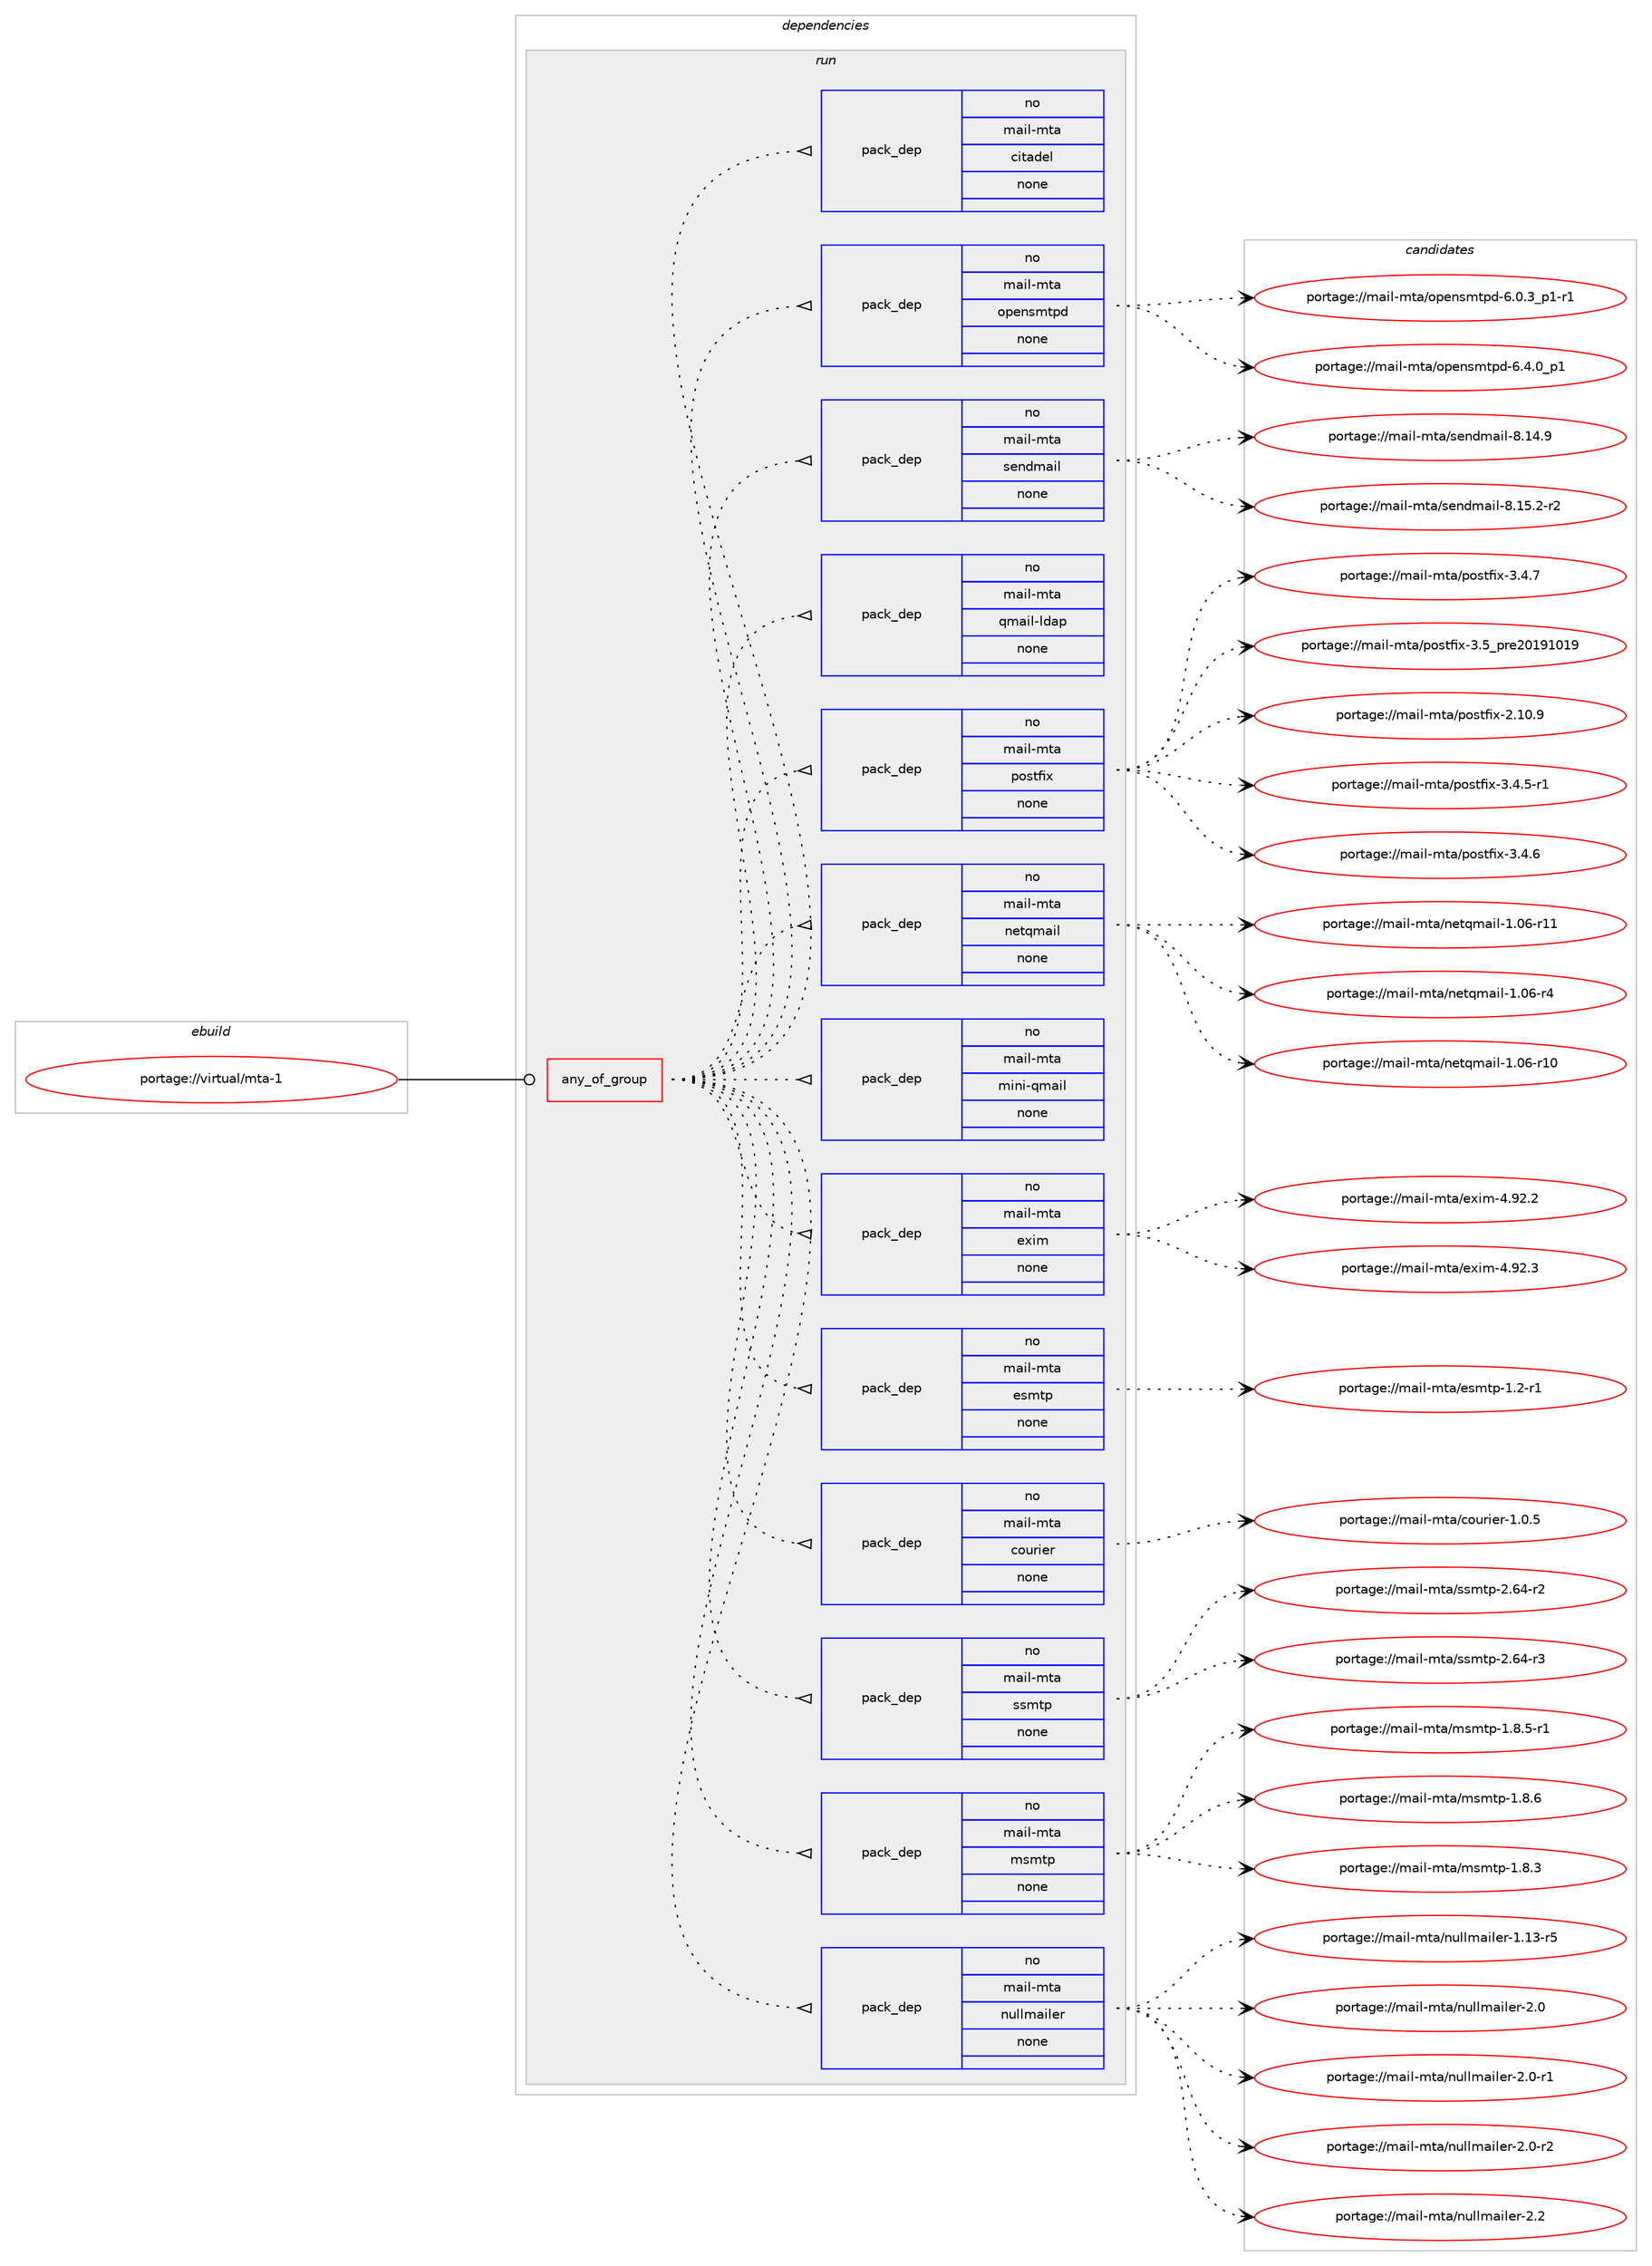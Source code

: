 digraph prolog {

# *************
# Graph options
# *************

newrank=true;
concentrate=true;
compound=true;
graph [rankdir=LR,fontname=Helvetica,fontsize=10,ranksep=1.5];#, ranksep=2.5, nodesep=0.2];
edge  [arrowhead=vee];
node  [fontname=Helvetica,fontsize=10];

# **********
# The ebuild
# **********

subgraph cluster_leftcol {
color=gray;
rank=same;
label=<<i>ebuild</i>>;
id [label="portage://virtual/mta-1", color=red, width=4, href="../virtual/mta-1.svg"];
}

# ****************
# The dependencies
# ****************

subgraph cluster_midcol {
color=gray;
label=<<i>dependencies</i>>;
subgraph cluster_compile {
fillcolor="#eeeeee";
style=filled;
label=<<i>compile</i>>;
}
subgraph cluster_compileandrun {
fillcolor="#eeeeee";
style=filled;
label=<<i>compile and run</i>>;
}
subgraph cluster_run {
fillcolor="#eeeeee";
style=filled;
label=<<i>run</i>>;
subgraph any7160 {
dependency434052 [label=<<TABLE BORDER="0" CELLBORDER="1" CELLSPACING="0" CELLPADDING="4"><TR><TD CELLPADDING="10">any_of_group</TD></TR></TABLE>>, shape=none, color=red];subgraph pack321666 {
dependency434053 [label=<<TABLE BORDER="0" CELLBORDER="1" CELLSPACING="0" CELLPADDING="4" WIDTH="220"><TR><TD ROWSPAN="6" CELLPADDING="30">pack_dep</TD></TR><TR><TD WIDTH="110">no</TD></TR><TR><TD>mail-mta</TD></TR><TR><TD>nullmailer</TD></TR><TR><TD>none</TD></TR><TR><TD></TD></TR></TABLE>>, shape=none, color=blue];
}
dependency434052:e -> dependency434053:w [weight=20,style="dotted",arrowhead="oinv"];
subgraph pack321667 {
dependency434054 [label=<<TABLE BORDER="0" CELLBORDER="1" CELLSPACING="0" CELLPADDING="4" WIDTH="220"><TR><TD ROWSPAN="6" CELLPADDING="30">pack_dep</TD></TR><TR><TD WIDTH="110">no</TD></TR><TR><TD>mail-mta</TD></TR><TR><TD>msmtp</TD></TR><TR><TD>none</TD></TR><TR><TD></TD></TR></TABLE>>, shape=none, color=blue];
}
dependency434052:e -> dependency434054:w [weight=20,style="dotted",arrowhead="oinv"];
subgraph pack321668 {
dependency434055 [label=<<TABLE BORDER="0" CELLBORDER="1" CELLSPACING="0" CELLPADDING="4" WIDTH="220"><TR><TD ROWSPAN="6" CELLPADDING="30">pack_dep</TD></TR><TR><TD WIDTH="110">no</TD></TR><TR><TD>mail-mta</TD></TR><TR><TD>ssmtp</TD></TR><TR><TD>none</TD></TR><TR><TD></TD></TR></TABLE>>, shape=none, color=blue];
}
dependency434052:e -> dependency434055:w [weight=20,style="dotted",arrowhead="oinv"];
subgraph pack321669 {
dependency434056 [label=<<TABLE BORDER="0" CELLBORDER="1" CELLSPACING="0" CELLPADDING="4" WIDTH="220"><TR><TD ROWSPAN="6" CELLPADDING="30">pack_dep</TD></TR><TR><TD WIDTH="110">no</TD></TR><TR><TD>mail-mta</TD></TR><TR><TD>courier</TD></TR><TR><TD>none</TD></TR><TR><TD></TD></TR></TABLE>>, shape=none, color=blue];
}
dependency434052:e -> dependency434056:w [weight=20,style="dotted",arrowhead="oinv"];
subgraph pack321670 {
dependency434057 [label=<<TABLE BORDER="0" CELLBORDER="1" CELLSPACING="0" CELLPADDING="4" WIDTH="220"><TR><TD ROWSPAN="6" CELLPADDING="30">pack_dep</TD></TR><TR><TD WIDTH="110">no</TD></TR><TR><TD>mail-mta</TD></TR><TR><TD>esmtp</TD></TR><TR><TD>none</TD></TR><TR><TD></TD></TR></TABLE>>, shape=none, color=blue];
}
dependency434052:e -> dependency434057:w [weight=20,style="dotted",arrowhead="oinv"];
subgraph pack321671 {
dependency434058 [label=<<TABLE BORDER="0" CELLBORDER="1" CELLSPACING="0" CELLPADDING="4" WIDTH="220"><TR><TD ROWSPAN="6" CELLPADDING="30">pack_dep</TD></TR><TR><TD WIDTH="110">no</TD></TR><TR><TD>mail-mta</TD></TR><TR><TD>exim</TD></TR><TR><TD>none</TD></TR><TR><TD></TD></TR></TABLE>>, shape=none, color=blue];
}
dependency434052:e -> dependency434058:w [weight=20,style="dotted",arrowhead="oinv"];
subgraph pack321672 {
dependency434059 [label=<<TABLE BORDER="0" CELLBORDER="1" CELLSPACING="0" CELLPADDING="4" WIDTH="220"><TR><TD ROWSPAN="6" CELLPADDING="30">pack_dep</TD></TR><TR><TD WIDTH="110">no</TD></TR><TR><TD>mail-mta</TD></TR><TR><TD>mini-qmail</TD></TR><TR><TD>none</TD></TR><TR><TD></TD></TR></TABLE>>, shape=none, color=blue];
}
dependency434052:e -> dependency434059:w [weight=20,style="dotted",arrowhead="oinv"];
subgraph pack321673 {
dependency434060 [label=<<TABLE BORDER="0" CELLBORDER="1" CELLSPACING="0" CELLPADDING="4" WIDTH="220"><TR><TD ROWSPAN="6" CELLPADDING="30">pack_dep</TD></TR><TR><TD WIDTH="110">no</TD></TR><TR><TD>mail-mta</TD></TR><TR><TD>netqmail</TD></TR><TR><TD>none</TD></TR><TR><TD></TD></TR></TABLE>>, shape=none, color=blue];
}
dependency434052:e -> dependency434060:w [weight=20,style="dotted",arrowhead="oinv"];
subgraph pack321674 {
dependency434061 [label=<<TABLE BORDER="0" CELLBORDER="1" CELLSPACING="0" CELLPADDING="4" WIDTH="220"><TR><TD ROWSPAN="6" CELLPADDING="30">pack_dep</TD></TR><TR><TD WIDTH="110">no</TD></TR><TR><TD>mail-mta</TD></TR><TR><TD>postfix</TD></TR><TR><TD>none</TD></TR><TR><TD></TD></TR></TABLE>>, shape=none, color=blue];
}
dependency434052:e -> dependency434061:w [weight=20,style="dotted",arrowhead="oinv"];
subgraph pack321675 {
dependency434062 [label=<<TABLE BORDER="0" CELLBORDER="1" CELLSPACING="0" CELLPADDING="4" WIDTH="220"><TR><TD ROWSPAN="6" CELLPADDING="30">pack_dep</TD></TR><TR><TD WIDTH="110">no</TD></TR><TR><TD>mail-mta</TD></TR><TR><TD>qmail-ldap</TD></TR><TR><TD>none</TD></TR><TR><TD></TD></TR></TABLE>>, shape=none, color=blue];
}
dependency434052:e -> dependency434062:w [weight=20,style="dotted",arrowhead="oinv"];
subgraph pack321676 {
dependency434063 [label=<<TABLE BORDER="0" CELLBORDER="1" CELLSPACING="0" CELLPADDING="4" WIDTH="220"><TR><TD ROWSPAN="6" CELLPADDING="30">pack_dep</TD></TR><TR><TD WIDTH="110">no</TD></TR><TR><TD>mail-mta</TD></TR><TR><TD>sendmail</TD></TR><TR><TD>none</TD></TR><TR><TD></TD></TR></TABLE>>, shape=none, color=blue];
}
dependency434052:e -> dependency434063:w [weight=20,style="dotted",arrowhead="oinv"];
subgraph pack321677 {
dependency434064 [label=<<TABLE BORDER="0" CELLBORDER="1" CELLSPACING="0" CELLPADDING="4" WIDTH="220"><TR><TD ROWSPAN="6" CELLPADDING="30">pack_dep</TD></TR><TR><TD WIDTH="110">no</TD></TR><TR><TD>mail-mta</TD></TR><TR><TD>opensmtpd</TD></TR><TR><TD>none</TD></TR><TR><TD></TD></TR></TABLE>>, shape=none, color=blue];
}
dependency434052:e -> dependency434064:w [weight=20,style="dotted",arrowhead="oinv"];
subgraph pack321678 {
dependency434065 [label=<<TABLE BORDER="0" CELLBORDER="1" CELLSPACING="0" CELLPADDING="4" WIDTH="220"><TR><TD ROWSPAN="6" CELLPADDING="30">pack_dep</TD></TR><TR><TD WIDTH="110">no</TD></TR><TR><TD>mail-mta</TD></TR><TR><TD>citadel</TD></TR><TR><TD>none</TD></TR><TR><TD></TD></TR></TABLE>>, shape=none, color=blue];
}
dependency434052:e -> dependency434065:w [weight=20,style="dotted",arrowhead="oinv"];
}
id:e -> dependency434052:w [weight=20,style="solid",arrowhead="odot"];
}
}

# **************
# The candidates
# **************

subgraph cluster_choices {
rank=same;
color=gray;
label=<<i>candidates</i>>;

subgraph choice321666 {
color=black;
nodesep=1;
choiceportage109971051084510911697471101171081081099710510810111445494649514511453 [label="portage://mail-mta/nullmailer-1.13-r5", color=red, width=4,href="../mail-mta/nullmailer-1.13-r5.svg"];
choiceportage109971051084510911697471101171081081099710510810111445504648 [label="portage://mail-mta/nullmailer-2.0", color=red, width=4,href="../mail-mta/nullmailer-2.0.svg"];
choiceportage1099710510845109116974711011710810810997105108101114455046484511449 [label="portage://mail-mta/nullmailer-2.0-r1", color=red, width=4,href="../mail-mta/nullmailer-2.0-r1.svg"];
choiceportage1099710510845109116974711011710810810997105108101114455046484511450 [label="portage://mail-mta/nullmailer-2.0-r2", color=red, width=4,href="../mail-mta/nullmailer-2.0-r2.svg"];
choiceportage109971051084510911697471101171081081099710510810111445504650 [label="portage://mail-mta/nullmailer-2.2", color=red, width=4,href="../mail-mta/nullmailer-2.2.svg"];
dependency434053:e -> choiceportage109971051084510911697471101171081081099710510810111445494649514511453:w [style=dotted,weight="100"];
dependency434053:e -> choiceportage109971051084510911697471101171081081099710510810111445504648:w [style=dotted,weight="100"];
dependency434053:e -> choiceportage1099710510845109116974711011710810810997105108101114455046484511449:w [style=dotted,weight="100"];
dependency434053:e -> choiceportage1099710510845109116974711011710810810997105108101114455046484511450:w [style=dotted,weight="100"];
dependency434053:e -> choiceportage109971051084510911697471101171081081099710510810111445504650:w [style=dotted,weight="100"];
}
subgraph choice321667 {
color=black;
nodesep=1;
choiceportage10997105108451091169747109115109116112454946564651 [label="portage://mail-mta/msmtp-1.8.3", color=red, width=4,href="../mail-mta/msmtp-1.8.3.svg"];
choiceportage109971051084510911697471091151091161124549465646534511449 [label="portage://mail-mta/msmtp-1.8.5-r1", color=red, width=4,href="../mail-mta/msmtp-1.8.5-r1.svg"];
choiceportage10997105108451091169747109115109116112454946564654 [label="portage://mail-mta/msmtp-1.8.6", color=red, width=4,href="../mail-mta/msmtp-1.8.6.svg"];
dependency434054:e -> choiceportage10997105108451091169747109115109116112454946564651:w [style=dotted,weight="100"];
dependency434054:e -> choiceportage109971051084510911697471091151091161124549465646534511449:w [style=dotted,weight="100"];
dependency434054:e -> choiceportage10997105108451091169747109115109116112454946564654:w [style=dotted,weight="100"];
}
subgraph choice321668 {
color=black;
nodesep=1;
choiceportage1099710510845109116974711511510911611245504654524511450 [label="portage://mail-mta/ssmtp-2.64-r2", color=red, width=4,href="../mail-mta/ssmtp-2.64-r2.svg"];
choiceportage1099710510845109116974711511510911611245504654524511451 [label="portage://mail-mta/ssmtp-2.64-r3", color=red, width=4,href="../mail-mta/ssmtp-2.64-r3.svg"];
dependency434055:e -> choiceportage1099710510845109116974711511510911611245504654524511450:w [style=dotted,weight="100"];
dependency434055:e -> choiceportage1099710510845109116974711511510911611245504654524511451:w [style=dotted,weight="100"];
}
subgraph choice321669 {
color=black;
nodesep=1;
choiceportage1099710510845109116974799111117114105101114454946484653 [label="portage://mail-mta/courier-1.0.5", color=red, width=4,href="../mail-mta/courier-1.0.5.svg"];
dependency434056:e -> choiceportage1099710510845109116974799111117114105101114454946484653:w [style=dotted,weight="100"];
}
subgraph choice321670 {
color=black;
nodesep=1;
choiceportage10997105108451091169747101115109116112454946504511449 [label="portage://mail-mta/esmtp-1.2-r1", color=red, width=4,href="../mail-mta/esmtp-1.2-r1.svg"];
dependency434057:e -> choiceportage10997105108451091169747101115109116112454946504511449:w [style=dotted,weight="100"];
}
subgraph choice321671 {
color=black;
nodesep=1;
choiceportage1099710510845109116974710112010510945524657504650 [label="portage://mail-mta/exim-4.92.2", color=red, width=4,href="../mail-mta/exim-4.92.2.svg"];
choiceportage1099710510845109116974710112010510945524657504651 [label="portage://mail-mta/exim-4.92.3", color=red, width=4,href="../mail-mta/exim-4.92.3.svg"];
dependency434058:e -> choiceportage1099710510845109116974710112010510945524657504650:w [style=dotted,weight="100"];
dependency434058:e -> choiceportage1099710510845109116974710112010510945524657504651:w [style=dotted,weight="100"];
}
subgraph choice321672 {
color=black;
nodesep=1;
}
subgraph choice321673 {
color=black;
nodesep=1;
choiceportage10997105108451091169747110101116113109971051084549464854451144948 [label="portage://mail-mta/netqmail-1.06-r10", color=red, width=4,href="../mail-mta/netqmail-1.06-r10.svg"];
choiceportage10997105108451091169747110101116113109971051084549464854451144949 [label="portage://mail-mta/netqmail-1.06-r11", color=red, width=4,href="../mail-mta/netqmail-1.06-r11.svg"];
choiceportage109971051084510911697471101011161131099710510845494648544511452 [label="portage://mail-mta/netqmail-1.06-r4", color=red, width=4,href="../mail-mta/netqmail-1.06-r4.svg"];
dependency434060:e -> choiceportage10997105108451091169747110101116113109971051084549464854451144948:w [style=dotted,weight="100"];
dependency434060:e -> choiceportage10997105108451091169747110101116113109971051084549464854451144949:w [style=dotted,weight="100"];
dependency434060:e -> choiceportage109971051084510911697471101011161131099710510845494648544511452:w [style=dotted,weight="100"];
}
subgraph choice321674 {
color=black;
nodesep=1;
choiceportage1099710510845109116974711211111511610210512045504649484657 [label="portage://mail-mta/postfix-2.10.9", color=red, width=4,href="../mail-mta/postfix-2.10.9.svg"];
choiceportage109971051084510911697471121111151161021051204551465246534511449 [label="portage://mail-mta/postfix-3.4.5-r1", color=red, width=4,href="../mail-mta/postfix-3.4.5-r1.svg"];
choiceportage10997105108451091169747112111115116102105120455146524654 [label="portage://mail-mta/postfix-3.4.6", color=red, width=4,href="../mail-mta/postfix-3.4.6.svg"];
choiceportage10997105108451091169747112111115116102105120455146524655 [label="portage://mail-mta/postfix-3.4.7", color=red, width=4,href="../mail-mta/postfix-3.4.7.svg"];
choiceportage1099710510845109116974711211111511610210512045514653951121141015048495749484957 [label="portage://mail-mta/postfix-3.5_pre20191019", color=red, width=4,href="../mail-mta/postfix-3.5_pre20191019.svg"];
dependency434061:e -> choiceportage1099710510845109116974711211111511610210512045504649484657:w [style=dotted,weight="100"];
dependency434061:e -> choiceportage109971051084510911697471121111151161021051204551465246534511449:w [style=dotted,weight="100"];
dependency434061:e -> choiceportage10997105108451091169747112111115116102105120455146524654:w [style=dotted,weight="100"];
dependency434061:e -> choiceportage10997105108451091169747112111115116102105120455146524655:w [style=dotted,weight="100"];
dependency434061:e -> choiceportage1099710510845109116974711211111511610210512045514653951121141015048495749484957:w [style=dotted,weight="100"];
}
subgraph choice321675 {
color=black;
nodesep=1;
}
subgraph choice321676 {
color=black;
nodesep=1;
choiceportage109971051084510911697471151011101001099710510845564649524657 [label="portage://mail-mta/sendmail-8.14.9", color=red, width=4,href="../mail-mta/sendmail-8.14.9.svg"];
choiceportage1099710510845109116974711510111010010997105108455646495346504511450 [label="portage://mail-mta/sendmail-8.15.2-r2", color=red, width=4,href="../mail-mta/sendmail-8.15.2-r2.svg"];
dependency434063:e -> choiceportage109971051084510911697471151011101001099710510845564649524657:w [style=dotted,weight="100"];
dependency434063:e -> choiceportage1099710510845109116974711510111010010997105108455646495346504511450:w [style=dotted,weight="100"];
}
subgraph choice321677 {
color=black;
nodesep=1;
choiceportage1099710510845109116974711111210111011510911611210045544648465195112494511449 [label="portage://mail-mta/opensmtpd-6.0.3_p1-r1", color=red, width=4,href="../mail-mta/opensmtpd-6.0.3_p1-r1.svg"];
choiceportage109971051084510911697471111121011101151091161121004554465246489511249 [label="portage://mail-mta/opensmtpd-6.4.0_p1", color=red, width=4,href="../mail-mta/opensmtpd-6.4.0_p1.svg"];
dependency434064:e -> choiceportage1099710510845109116974711111210111011510911611210045544648465195112494511449:w [style=dotted,weight="100"];
dependency434064:e -> choiceportage109971051084510911697471111121011101151091161121004554465246489511249:w [style=dotted,weight="100"];
}
subgraph choice321678 {
color=black;
nodesep=1;
}
}

}
